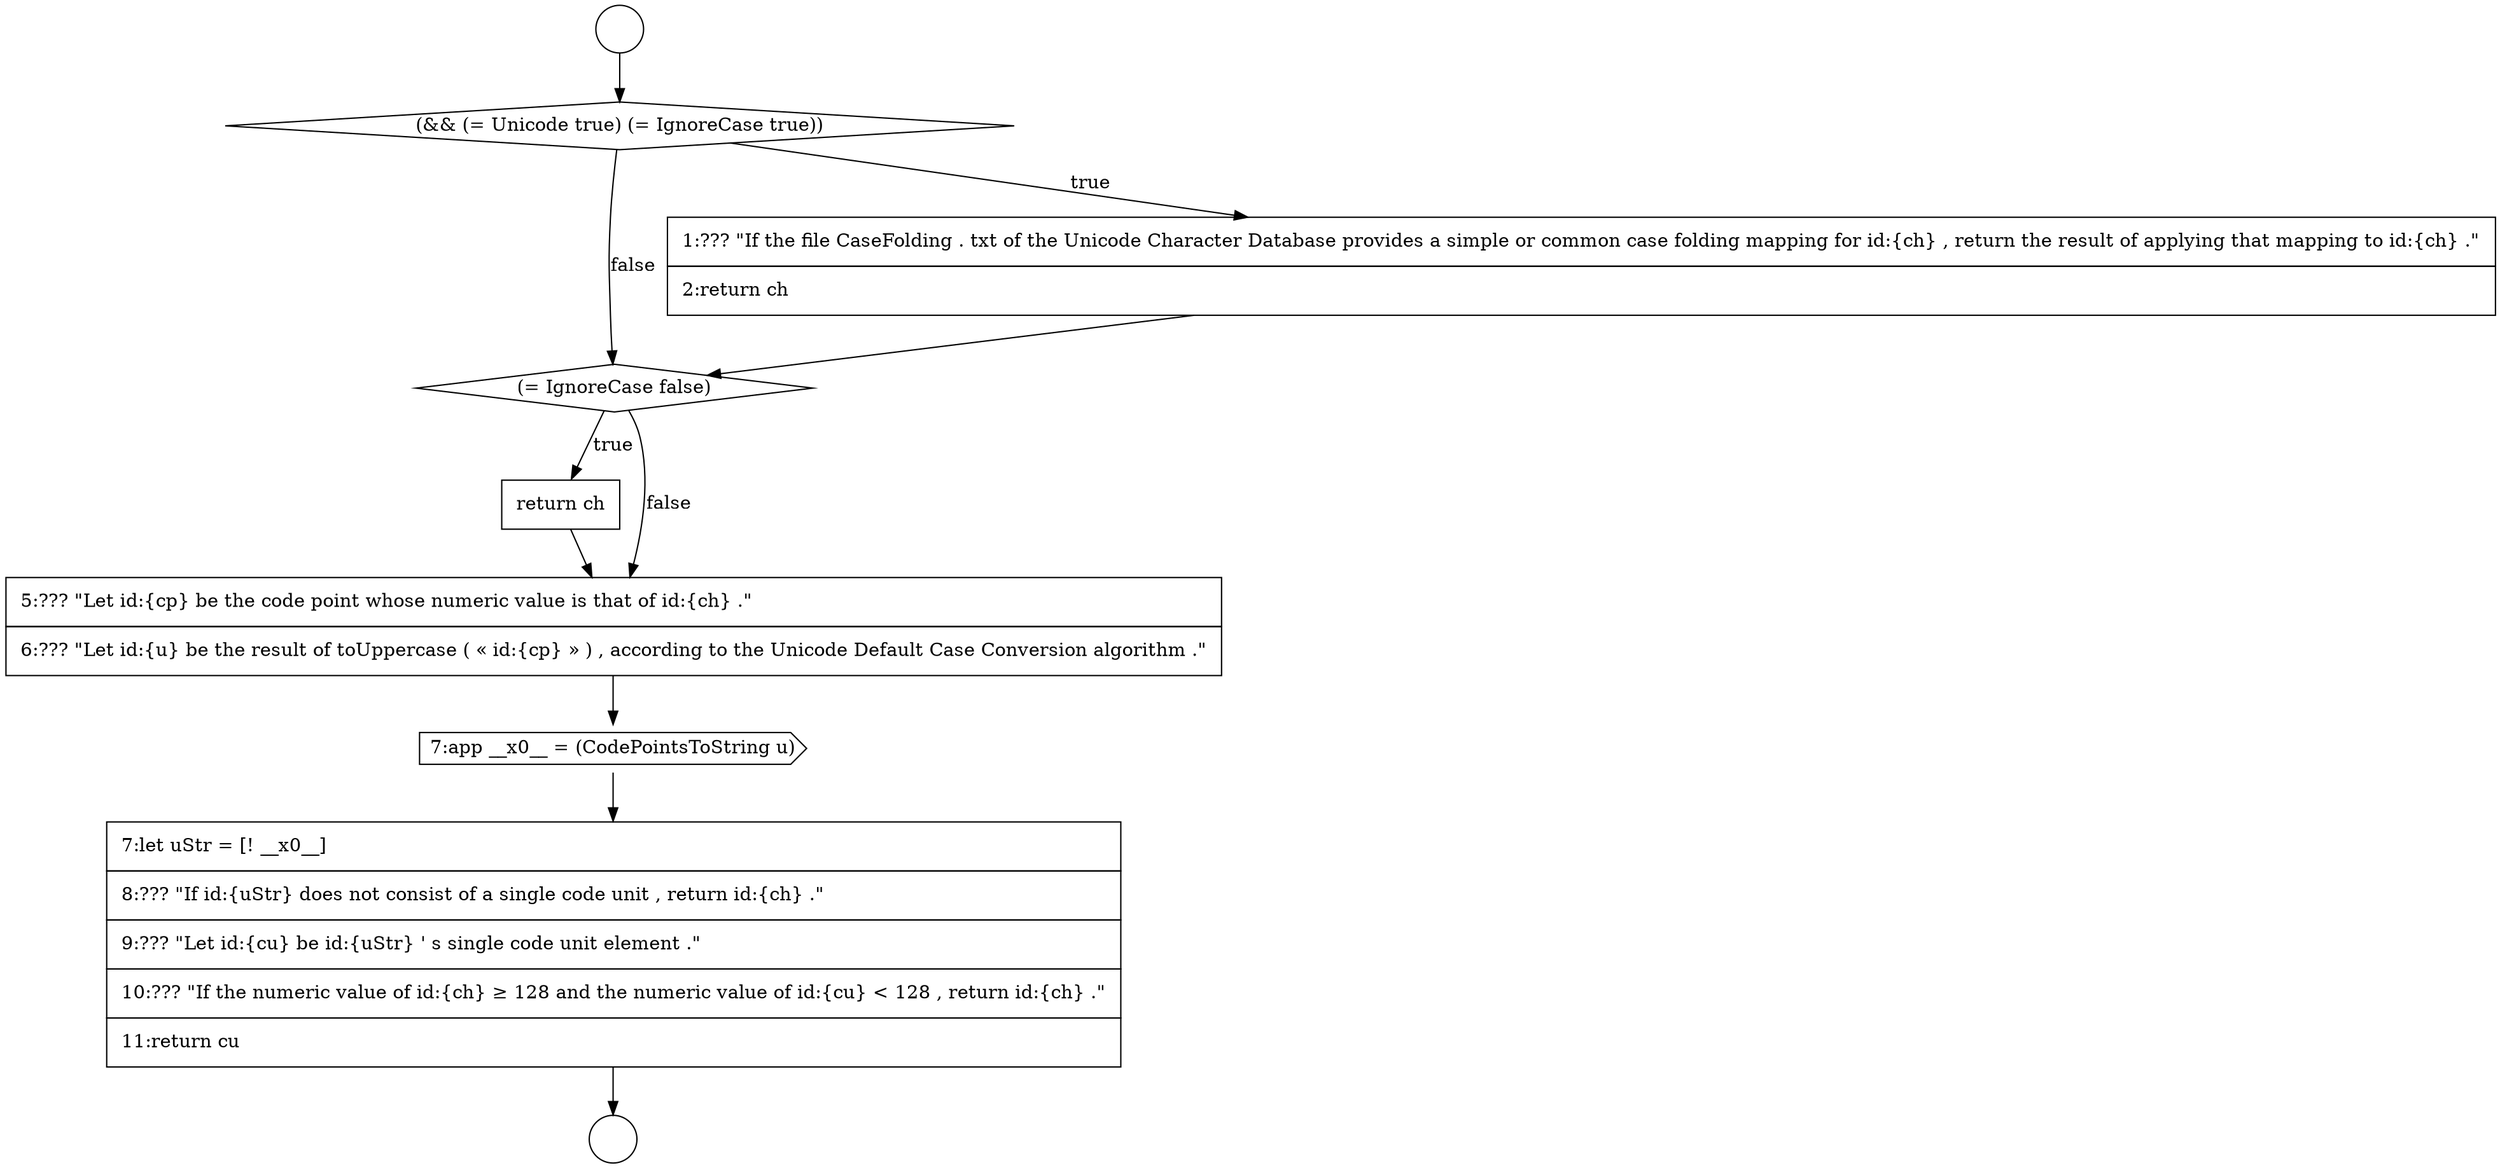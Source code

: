 digraph {
  node14709 [shape=diamond, label=<<font color="black">(&amp;&amp; (= Unicode true) (= IgnoreCase true))</font>> color="black" fillcolor="white" style=filled]
  node14712 [shape=none, margin=0, label=<<font color="black">
    <table border="0" cellborder="1" cellspacing="0" cellpadding="10">
      <tr><td align="left">return ch</td></tr>
    </table>
  </font>> color="black" fillcolor="white" style=filled]
  node14714 [shape=cds, label=<<font color="black">7:app __x0__ = (CodePointsToString u)</font>> color="black" fillcolor="white" style=filled]
  node14711 [shape=diamond, label=<<font color="black">(= IgnoreCase false)</font>> color="black" fillcolor="white" style=filled]
  node14707 [shape=circle label=" " color="black" fillcolor="white" style=filled]
  node14710 [shape=none, margin=0, label=<<font color="black">
    <table border="0" cellborder="1" cellspacing="0" cellpadding="10">
      <tr><td align="left">1:??? &quot;If the file CaseFolding . txt of the Unicode Character Database provides a simple or common case folding mapping for id:{ch} , return the result of applying that mapping to id:{ch} .&quot;</td></tr>
      <tr><td align="left">2:return ch</td></tr>
    </table>
  </font>> color="black" fillcolor="white" style=filled]
  node14715 [shape=none, margin=0, label=<<font color="black">
    <table border="0" cellborder="1" cellspacing="0" cellpadding="10">
      <tr><td align="left">7:let uStr = [! __x0__]</td></tr>
      <tr><td align="left">8:??? &quot;If id:{uStr} does not consist of a single code unit , return id:{ch} .&quot;</td></tr>
      <tr><td align="left">9:??? &quot;Let id:{cu} be id:{uStr} ' s single code unit element .&quot;</td></tr>
      <tr><td align="left">10:??? &quot;If the numeric value of id:{ch} &ge; 128 and the numeric value of id:{cu} &lt; 128 , return id:{ch} .&quot;</td></tr>
      <tr><td align="left">11:return cu</td></tr>
    </table>
  </font>> color="black" fillcolor="white" style=filled]
  node14713 [shape=none, margin=0, label=<<font color="black">
    <table border="0" cellborder="1" cellspacing="0" cellpadding="10">
      <tr><td align="left">5:??? &quot;Let id:{cp} be the code point whose numeric value is that of id:{ch} .&quot;</td></tr>
      <tr><td align="left">6:??? &quot;Let id:{u} be the result of toUppercase ( &laquo; id:{cp} &raquo; ) , according to the Unicode Default Case Conversion algorithm .&quot;</td></tr>
    </table>
  </font>> color="black" fillcolor="white" style=filled]
  node14708 [shape=circle label=" " color="black" fillcolor="white" style=filled]
  node14711 -> node14712 [label=<<font color="black">true</font>> color="black"]
  node14711 -> node14713 [label=<<font color="black">false</font>> color="black"]
  node14715 -> node14708 [ color="black"]
  node14710 -> node14711 [ color="black"]
  node14707 -> node14709 [ color="black"]
  node14714 -> node14715 [ color="black"]
  node14713 -> node14714 [ color="black"]
  node14709 -> node14710 [label=<<font color="black">true</font>> color="black"]
  node14709 -> node14711 [label=<<font color="black">false</font>> color="black"]
  node14712 -> node14713 [ color="black"]
}
